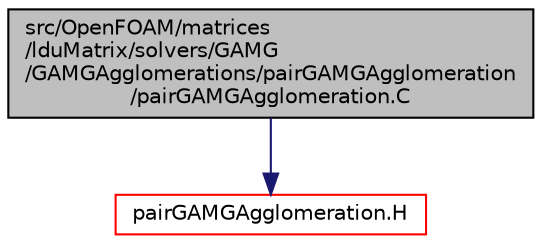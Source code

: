 digraph "src/OpenFOAM/matrices/lduMatrix/solvers/GAMG/GAMGAgglomerations/pairGAMGAgglomeration/pairGAMGAgglomeration.C"
{
  bgcolor="transparent";
  edge [fontname="Helvetica",fontsize="10",labelfontname="Helvetica",labelfontsize="10"];
  node [fontname="Helvetica",fontsize="10",shape=record];
  Node1 [label="src/OpenFOAM/matrices\l/lduMatrix/solvers/GAMG\l/GAMGAgglomerations/pairGAMGAgglomeration\l/pairGAMGAgglomeration.C",height=0.2,width=0.4,color="black", fillcolor="grey75", style="filled", fontcolor="black"];
  Node1 -> Node2 [color="midnightblue",fontsize="10",style="solid",fontname="Helvetica"];
  Node2 [label="pairGAMGAgglomeration.H",height=0.2,width=0.4,color="red",URL="$a08469.html"];
}
